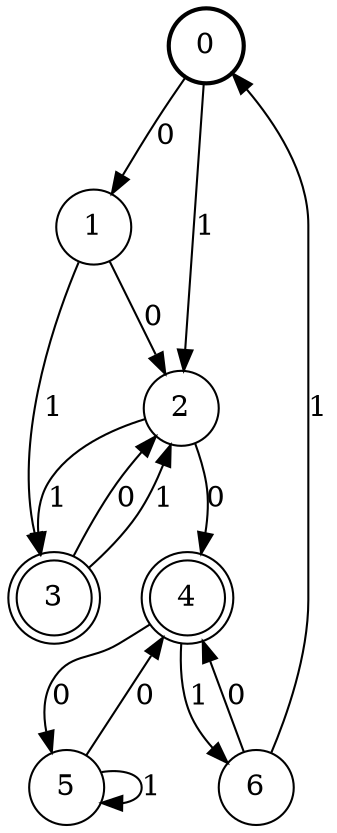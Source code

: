 digraph Automat {
    node [shape = circle];
    0 [style = "bold"];
    0 -> 1 [label = "0"];
    0 -> 2 [label = "1"];
    1 -> 2 [label = "0"];
    1 -> 3 [label = "1"];
    2 -> 4 [label = "0"];
    2 -> 3 [label = "1"];
    3 [peripheries=2]
    3 -> 2 [label = "0"];
    3 -> 2 [label = "1"];
    4 [peripheries=2]
    4 -> 5 [label = "0"];
    4 -> 6 [label = "1"];
    5 -> 4 [label = "0"];
    5 -> 5 [label = "1"];
    6 -> 4 [label = "0"];
    6 -> 0 [label = "1"];
}

